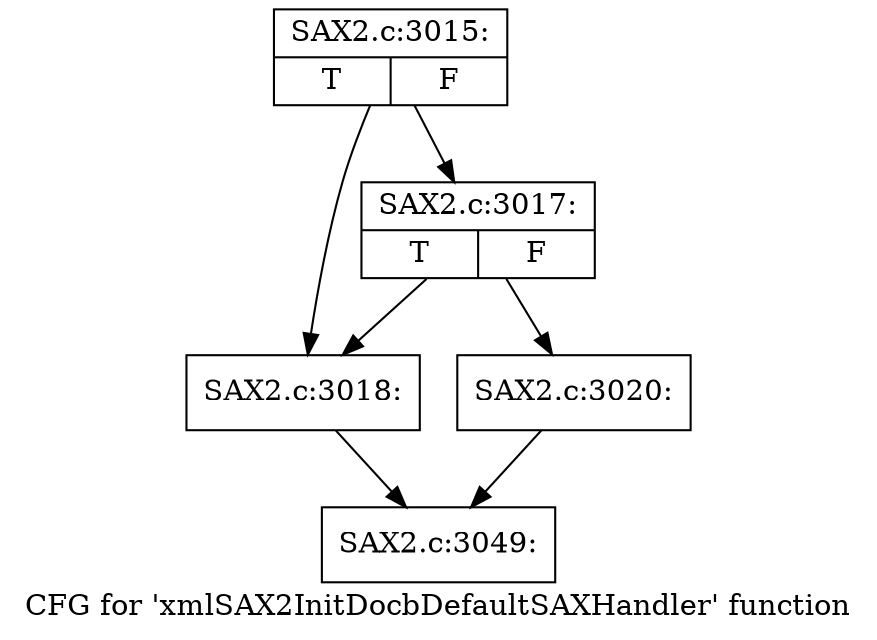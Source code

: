 digraph "CFG for 'xmlSAX2InitDocbDefaultSAXHandler' function" {
	label="CFG for 'xmlSAX2InitDocbDefaultSAXHandler' function";

	Node0x55f4ae7e11c0 [shape=record,label="{SAX2.c:3015:|{<s0>T|<s1>F}}"];
	Node0x55f4ae7e11c0 -> Node0x55f4ae7e0de0;
	Node0x55f4ae7e11c0 -> Node0x55f4ae7dc2f0;
	Node0x55f4ae7dc2f0 [shape=record,label="{SAX2.c:3017:|{<s0>T|<s1>F}}"];
	Node0x55f4ae7dc2f0 -> Node0x55f4ae7e0de0;
	Node0x55f4ae7dc2f0 -> Node0x55f4ae7e0d40;
	Node0x55f4ae7e0de0 [shape=record,label="{SAX2.c:3018:}"];
	Node0x55f4ae7e0de0 -> Node0x55f4ae7e15a0;
	Node0x55f4ae7e0d40 [shape=record,label="{SAX2.c:3020:}"];
	Node0x55f4ae7e0d40 -> Node0x55f4ae7e15a0;
	Node0x55f4ae7e15a0 [shape=record,label="{SAX2.c:3049:}"];
}
